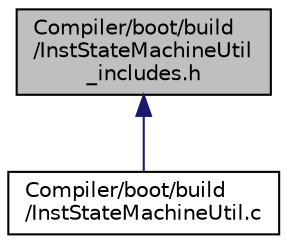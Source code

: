 digraph "Compiler/boot/build/InstStateMachineUtil_includes.h"
{
  edge [fontname="Helvetica",fontsize="10",labelfontname="Helvetica",labelfontsize="10"];
  node [fontname="Helvetica",fontsize="10",shape=record];
  Node26 [label="Compiler/boot/build\l/InstStateMachineUtil\l_includes.h",height=0.2,width=0.4,color="black", fillcolor="grey75", style="filled", fontcolor="black"];
  Node26 -> Node27 [dir="back",color="midnightblue",fontsize="10",style="solid",fontname="Helvetica"];
  Node27 [label="Compiler/boot/build\l/InstStateMachineUtil.c",height=0.2,width=0.4,color="black", fillcolor="white", style="filled",URL="$d5/d67/_inst_state_machine_util_8c.html"];
}
